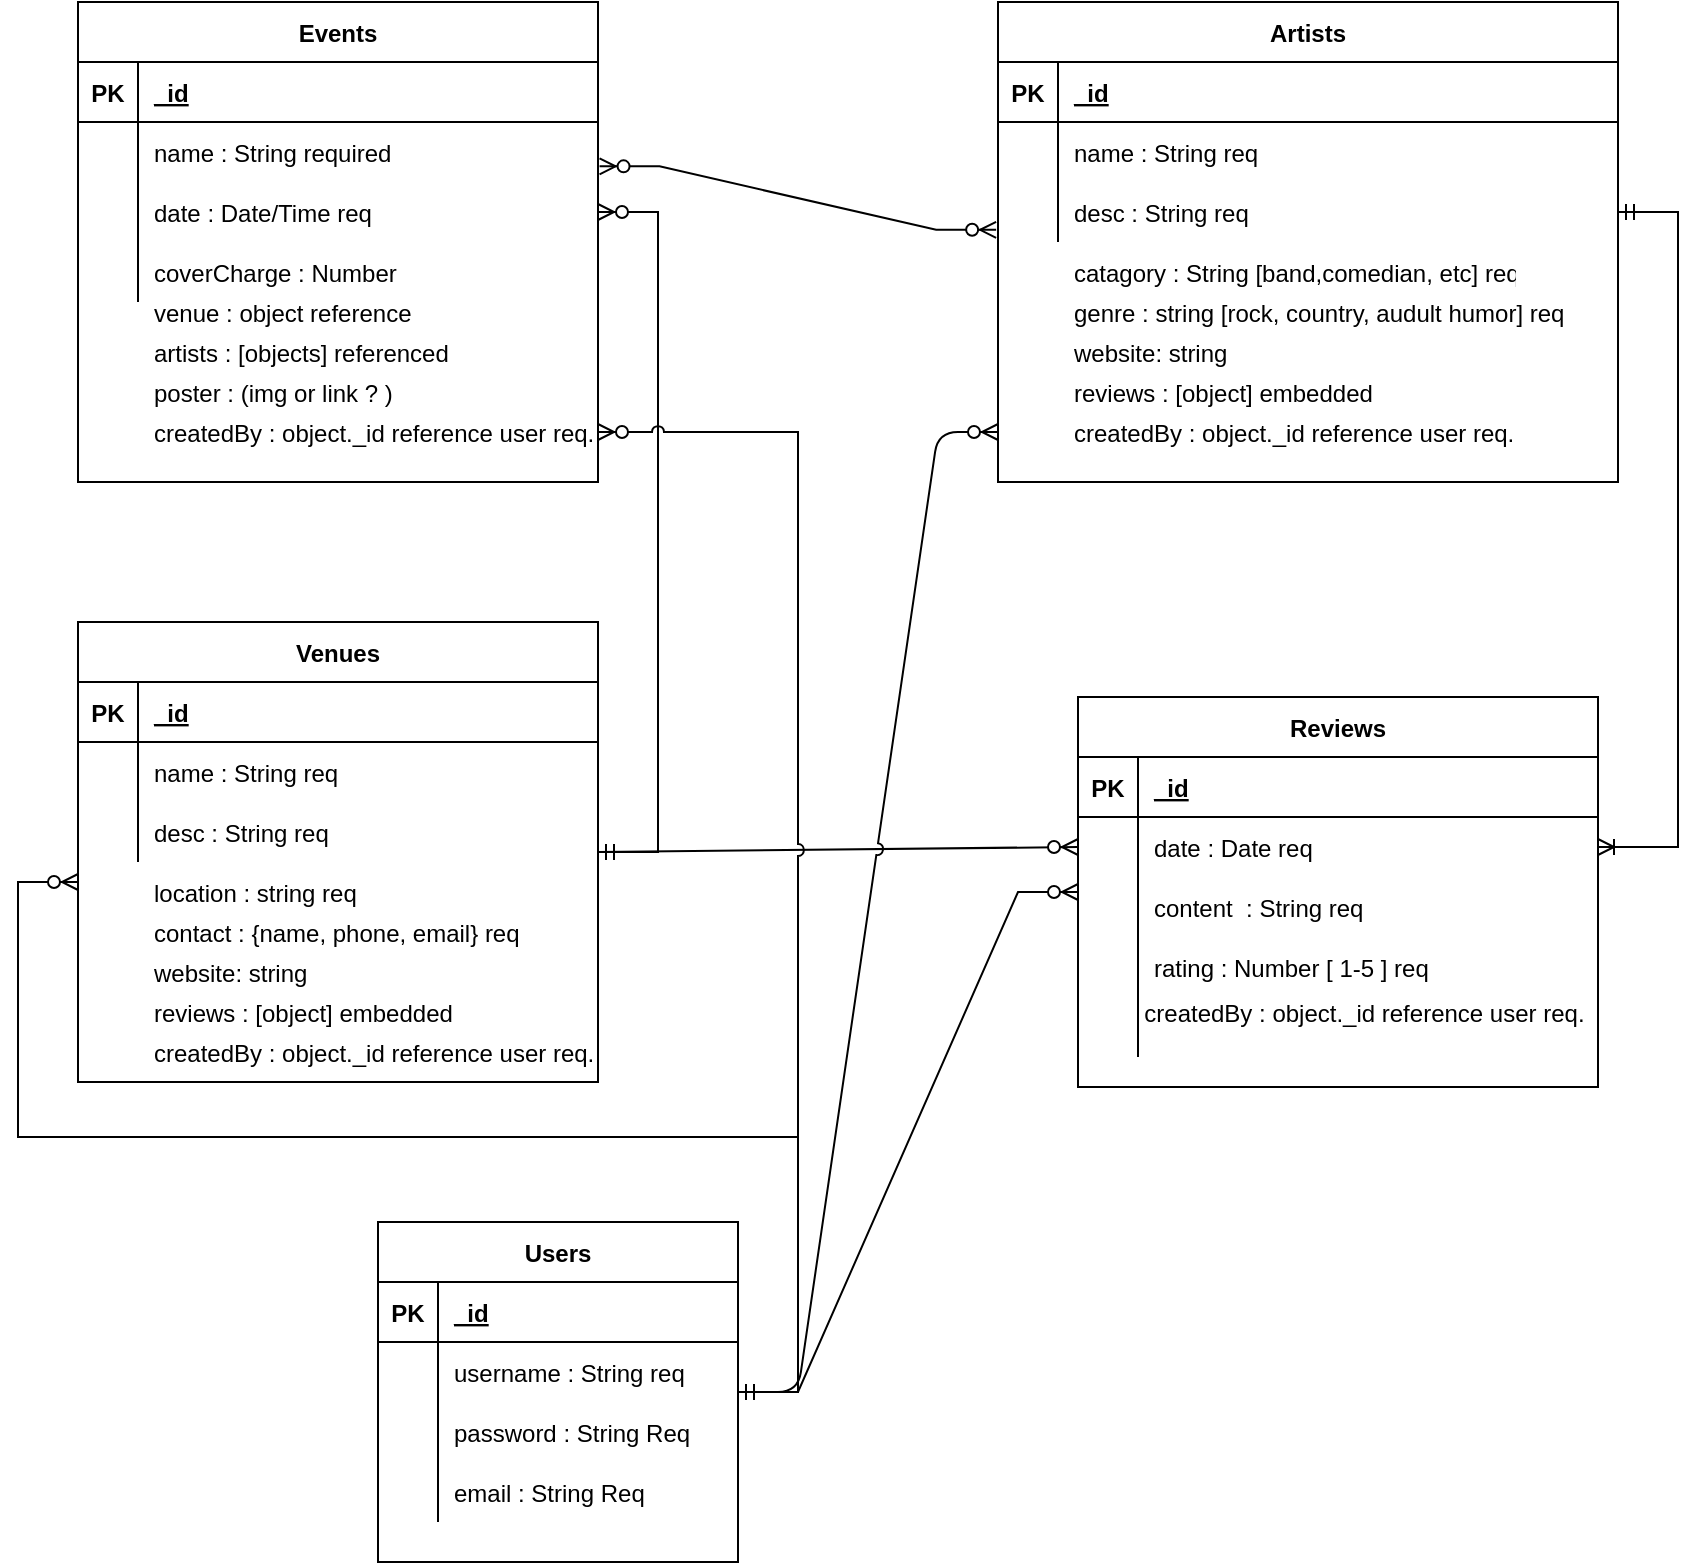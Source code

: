 <mxfile version="14.5.1" type="device"><diagram id="R2lEEEUBdFMjLlhIrx00" name="Page-1"><mxGraphModel dx="1422" dy="860" grid="1" gridSize="10" guides="1" tooltips="1" connect="1" arrows="1" fold="1" page="1" pageScale="1" pageWidth="1100" pageHeight="850" math="0" shadow="0" extFonts="Permanent Marker^https://fonts.googleapis.com/css?family=Permanent+Marker"><root><mxCell id="0"/><mxCell id="1" parent="0"/><mxCell id="C-vyLk0tnHw3VtMMgP7b-2" value="Artists" style="shape=table;startSize=30;container=1;collapsible=1;childLayout=tableLayout;fixedRows=1;rowLines=0;fontStyle=1;align=center;resizeLast=1;" parent="1" vertex="1"><mxGeometry x="540" y="40" width="310" height="240" as="geometry"/></mxCell><mxCell id="C-vyLk0tnHw3VtMMgP7b-3" value="" style="shape=partialRectangle;collapsible=0;dropTarget=0;pointerEvents=0;fillColor=none;points=[[0,0.5],[1,0.5]];portConstraint=eastwest;top=0;left=0;right=0;bottom=1;" parent="C-vyLk0tnHw3VtMMgP7b-2" vertex="1"><mxGeometry y="30" width="310" height="30" as="geometry"/></mxCell><mxCell id="C-vyLk0tnHw3VtMMgP7b-4" value="PK" style="shape=partialRectangle;overflow=hidden;connectable=0;fillColor=none;top=0;left=0;bottom=0;right=0;fontStyle=1;" parent="C-vyLk0tnHw3VtMMgP7b-3" vertex="1"><mxGeometry width="30" height="30" as="geometry"/></mxCell><mxCell id="C-vyLk0tnHw3VtMMgP7b-5" value="_id" style="shape=partialRectangle;overflow=hidden;connectable=0;fillColor=none;top=0;left=0;bottom=0;right=0;align=left;spacingLeft=6;fontStyle=5;" parent="C-vyLk0tnHw3VtMMgP7b-3" vertex="1"><mxGeometry x="30" width="280" height="30" as="geometry"/></mxCell><mxCell id="C-vyLk0tnHw3VtMMgP7b-6" value="" style="shape=partialRectangle;collapsible=0;dropTarget=0;pointerEvents=0;fillColor=none;points=[[0,0.5],[1,0.5]];portConstraint=eastwest;top=0;left=0;right=0;bottom=0;" parent="C-vyLk0tnHw3VtMMgP7b-2" vertex="1"><mxGeometry y="60" width="310" height="30" as="geometry"/></mxCell><mxCell id="C-vyLk0tnHw3VtMMgP7b-7" value="" style="shape=partialRectangle;overflow=hidden;connectable=0;fillColor=none;top=0;left=0;bottom=0;right=0;" parent="C-vyLk0tnHw3VtMMgP7b-6" vertex="1"><mxGeometry width="30" height="30" as="geometry"/></mxCell><mxCell id="C-vyLk0tnHw3VtMMgP7b-8" value="name : String req" style="shape=partialRectangle;overflow=hidden;connectable=0;fillColor=none;top=0;left=0;bottom=0;right=0;align=left;spacingLeft=6;" parent="C-vyLk0tnHw3VtMMgP7b-6" vertex="1"><mxGeometry x="30" width="280" height="30" as="geometry"/></mxCell><mxCell id="C-vyLk0tnHw3VtMMgP7b-9" value="" style="shape=partialRectangle;collapsible=0;dropTarget=0;pointerEvents=0;fillColor=none;points=[[0,0.5],[1,0.5]];portConstraint=eastwest;top=0;left=0;right=0;bottom=0;" parent="C-vyLk0tnHw3VtMMgP7b-2" vertex="1"><mxGeometry y="90" width="310" height="30" as="geometry"/></mxCell><mxCell id="C-vyLk0tnHw3VtMMgP7b-10" value="" style="shape=partialRectangle;overflow=hidden;connectable=0;fillColor=none;top=0;left=0;bottom=0;right=0;" parent="C-vyLk0tnHw3VtMMgP7b-9" vertex="1"><mxGeometry width="30" height="30" as="geometry"/></mxCell><mxCell id="C-vyLk0tnHw3VtMMgP7b-11" value="desc : String req" style="shape=partialRectangle;overflow=hidden;connectable=0;fillColor=none;top=0;left=0;bottom=0;right=0;align=left;spacingLeft=6;" parent="C-vyLk0tnHw3VtMMgP7b-9" vertex="1"><mxGeometry x="30" width="280" height="30" as="geometry"/></mxCell><mxCell id="C-vyLk0tnHw3VtMMgP7b-13" value="Reviews" style="shape=table;startSize=30;container=1;collapsible=1;childLayout=tableLayout;fixedRows=1;rowLines=0;fontStyle=1;align=center;resizeLast=1;" parent="1" vertex="1"><mxGeometry x="580" y="387.5" width="260" height="195" as="geometry"/></mxCell><mxCell id="C-vyLk0tnHw3VtMMgP7b-14" value="" style="shape=partialRectangle;collapsible=0;dropTarget=0;pointerEvents=0;fillColor=none;points=[[0,0.5],[1,0.5]];portConstraint=eastwest;top=0;left=0;right=0;bottom=1;" parent="C-vyLk0tnHw3VtMMgP7b-13" vertex="1"><mxGeometry y="30" width="260" height="30" as="geometry"/></mxCell><mxCell id="C-vyLk0tnHw3VtMMgP7b-15" value="PK" style="shape=partialRectangle;overflow=hidden;connectable=0;fillColor=none;top=0;left=0;bottom=0;right=0;fontStyle=1;" parent="C-vyLk0tnHw3VtMMgP7b-14" vertex="1"><mxGeometry width="30" height="30" as="geometry"/></mxCell><mxCell id="C-vyLk0tnHw3VtMMgP7b-16" value="_id" style="shape=partialRectangle;overflow=hidden;connectable=0;fillColor=none;top=0;left=0;bottom=0;right=0;align=left;spacingLeft=6;fontStyle=5;" parent="C-vyLk0tnHw3VtMMgP7b-14" vertex="1"><mxGeometry x="30" width="230" height="30" as="geometry"/></mxCell><mxCell id="C-vyLk0tnHw3VtMMgP7b-17" value="" style="shape=partialRectangle;collapsible=0;dropTarget=0;pointerEvents=0;fillColor=none;points=[[0,0.5],[1,0.5]];portConstraint=eastwest;top=0;left=0;right=0;bottom=0;" parent="C-vyLk0tnHw3VtMMgP7b-13" vertex="1"><mxGeometry y="60" width="260" height="30" as="geometry"/></mxCell><mxCell id="C-vyLk0tnHw3VtMMgP7b-18" value="" style="shape=partialRectangle;overflow=hidden;connectable=0;fillColor=none;top=0;left=0;bottom=0;right=0;" parent="C-vyLk0tnHw3VtMMgP7b-17" vertex="1"><mxGeometry width="30" height="30" as="geometry"/></mxCell><mxCell id="C-vyLk0tnHw3VtMMgP7b-19" value="date : Date req" style="shape=partialRectangle;overflow=hidden;connectable=0;fillColor=none;top=0;left=0;bottom=0;right=0;align=left;spacingLeft=6;" parent="C-vyLk0tnHw3VtMMgP7b-17" vertex="1"><mxGeometry x="30" width="230" height="30" as="geometry"/></mxCell><mxCell id="C-vyLk0tnHw3VtMMgP7b-20" value="" style="shape=partialRectangle;collapsible=0;dropTarget=0;pointerEvents=0;fillColor=none;points=[[0,0.5],[1,0.5]];portConstraint=eastwest;top=0;left=0;right=0;bottom=0;" parent="C-vyLk0tnHw3VtMMgP7b-13" vertex="1"><mxGeometry y="90" width="260" height="30" as="geometry"/></mxCell><mxCell id="C-vyLk0tnHw3VtMMgP7b-21" value="" style="shape=partialRectangle;overflow=hidden;connectable=0;fillColor=none;top=0;left=0;bottom=0;right=0;" parent="C-vyLk0tnHw3VtMMgP7b-20" vertex="1"><mxGeometry width="30" height="30" as="geometry"/></mxCell><mxCell id="C-vyLk0tnHw3VtMMgP7b-22" value="content  : String req" style="shape=partialRectangle;overflow=hidden;connectable=0;fillColor=none;top=0;left=0;bottom=0;right=0;align=left;spacingLeft=6;" parent="C-vyLk0tnHw3VtMMgP7b-20" vertex="1"><mxGeometry x="30" width="230" height="30" as="geometry"/></mxCell><mxCell id="HlqnHTgmueN64meWmx0p-31" value="" style="shape=partialRectangle;collapsible=0;dropTarget=0;pointerEvents=0;fillColor=none;top=0;left=0;bottom=0;right=0;points=[[0,0.5],[1,0.5]];portConstraint=eastwest;" vertex="1" parent="C-vyLk0tnHw3VtMMgP7b-13"><mxGeometry y="120" width="260" height="30" as="geometry"/></mxCell><mxCell id="HlqnHTgmueN64meWmx0p-32" value="" style="shape=partialRectangle;connectable=0;fillColor=none;top=0;left=0;bottom=0;right=0;editable=1;overflow=hidden;" vertex="1" parent="HlqnHTgmueN64meWmx0p-31"><mxGeometry width="30" height="30" as="geometry"/></mxCell><mxCell id="HlqnHTgmueN64meWmx0p-33" value="rating : Number [ 1-5 ] req" style="shape=partialRectangle;connectable=0;fillColor=none;top=0;left=0;bottom=0;right=0;align=left;spacingLeft=6;overflow=hidden;" vertex="1" parent="HlqnHTgmueN64meWmx0p-31"><mxGeometry x="30" width="230" height="30" as="geometry"/></mxCell><mxCell id="HlqnHTgmueN64meWmx0p-35" value="" style="shape=partialRectangle;collapsible=0;dropTarget=0;pointerEvents=0;fillColor=none;top=0;left=0;bottom=0;right=0;points=[[0,0.5],[1,0.5]];portConstraint=eastwest;" vertex="1" parent="C-vyLk0tnHw3VtMMgP7b-13"><mxGeometry y="150" width="260" height="30" as="geometry"/></mxCell><mxCell id="HlqnHTgmueN64meWmx0p-36" value="" style="shape=partialRectangle;connectable=0;fillColor=none;top=0;left=0;bottom=0;right=0;editable=1;overflow=hidden;" vertex="1" parent="HlqnHTgmueN64meWmx0p-35"><mxGeometry width="30" height="30" as="geometry"/></mxCell><mxCell id="HlqnHTgmueN64meWmx0p-37" value="" style="shape=partialRectangle;connectable=0;fillColor=none;top=0;left=0;bottom=0;right=0;align=left;spacingLeft=6;overflow=hidden;" vertex="1" parent="HlqnHTgmueN64meWmx0p-35"><mxGeometry x="30" width="230" height="30" as="geometry"/></mxCell><mxCell id="C-vyLk0tnHw3VtMMgP7b-23" value="Events" style="shape=table;startSize=30;container=1;collapsible=1;childLayout=tableLayout;fixedRows=1;rowLines=0;fontStyle=1;align=center;resizeLast=1;" parent="1" vertex="1"><mxGeometry x="80" y="40" width="260" height="240" as="geometry"/></mxCell><mxCell id="C-vyLk0tnHw3VtMMgP7b-24" value="" style="shape=partialRectangle;collapsible=0;dropTarget=0;pointerEvents=0;fillColor=none;points=[[0,0.5],[1,0.5]];portConstraint=eastwest;top=0;left=0;right=0;bottom=1;" parent="C-vyLk0tnHw3VtMMgP7b-23" vertex="1"><mxGeometry y="30" width="260" height="30" as="geometry"/></mxCell><mxCell id="C-vyLk0tnHw3VtMMgP7b-25" value="PK" style="shape=partialRectangle;overflow=hidden;connectable=0;fillColor=none;top=0;left=0;bottom=0;right=0;fontStyle=1;" parent="C-vyLk0tnHw3VtMMgP7b-24" vertex="1"><mxGeometry width="30" height="30" as="geometry"/></mxCell><mxCell id="C-vyLk0tnHw3VtMMgP7b-26" value="_id" style="shape=partialRectangle;overflow=hidden;connectable=0;fillColor=none;top=0;left=0;bottom=0;right=0;align=left;spacingLeft=6;fontStyle=5;" parent="C-vyLk0tnHw3VtMMgP7b-24" vertex="1"><mxGeometry x="30" width="230" height="30" as="geometry"/></mxCell><mxCell id="C-vyLk0tnHw3VtMMgP7b-27" value="" style="shape=partialRectangle;collapsible=0;dropTarget=0;pointerEvents=0;fillColor=none;points=[[0,0.5],[1,0.5]];portConstraint=eastwest;top=0;left=0;right=0;bottom=0;" parent="C-vyLk0tnHw3VtMMgP7b-23" vertex="1"><mxGeometry y="60" width="260" height="30" as="geometry"/></mxCell><mxCell id="C-vyLk0tnHw3VtMMgP7b-28" value="" style="shape=partialRectangle;overflow=hidden;connectable=0;fillColor=none;top=0;left=0;bottom=0;right=0;" parent="C-vyLk0tnHw3VtMMgP7b-27" vertex="1"><mxGeometry width="30" height="30" as="geometry"/></mxCell><mxCell id="C-vyLk0tnHw3VtMMgP7b-29" value="name : String required" style="shape=partialRectangle;overflow=hidden;connectable=0;fillColor=none;top=0;left=0;bottom=0;right=0;align=left;spacingLeft=6;" parent="C-vyLk0tnHw3VtMMgP7b-27" vertex="1"><mxGeometry x="30" width="230" height="30" as="geometry"/></mxCell><mxCell id="HlqnHTgmueN64meWmx0p-2" value="" style="shape=partialRectangle;collapsible=0;dropTarget=0;pointerEvents=0;fillColor=none;top=0;left=0;bottom=0;right=0;points=[[0,0.5],[1,0.5]];portConstraint=eastwest;" vertex="1" parent="C-vyLk0tnHw3VtMMgP7b-23"><mxGeometry y="90" width="260" height="30" as="geometry"/></mxCell><mxCell id="HlqnHTgmueN64meWmx0p-3" value="" style="shape=partialRectangle;connectable=0;fillColor=none;top=0;left=0;bottom=0;right=0;editable=1;overflow=hidden;" vertex="1" parent="HlqnHTgmueN64meWmx0p-2"><mxGeometry width="30" height="30" as="geometry"/></mxCell><mxCell id="HlqnHTgmueN64meWmx0p-4" value="date : Date/Time req" style="shape=partialRectangle;connectable=0;fillColor=none;top=0;left=0;bottom=0;right=0;align=left;spacingLeft=6;overflow=hidden;" vertex="1" parent="HlqnHTgmueN64meWmx0p-2"><mxGeometry x="30" width="230" height="30" as="geometry"/></mxCell><mxCell id="HlqnHTgmueN64meWmx0p-6" value="" style="shape=partialRectangle;collapsible=0;dropTarget=0;pointerEvents=0;fillColor=none;top=0;left=0;bottom=0;right=0;points=[[0,0.5],[1,0.5]];portConstraint=eastwest;" vertex="1" parent="C-vyLk0tnHw3VtMMgP7b-23"><mxGeometry y="120" width="260" height="30" as="geometry"/></mxCell><mxCell id="HlqnHTgmueN64meWmx0p-7" value="" style="shape=partialRectangle;connectable=0;fillColor=none;top=0;left=0;bottom=0;right=0;editable=1;overflow=hidden;" vertex="1" parent="HlqnHTgmueN64meWmx0p-6"><mxGeometry width="30" height="30" as="geometry"/></mxCell><mxCell id="HlqnHTgmueN64meWmx0p-8" value="coverCharge : Number " style="shape=partialRectangle;connectable=0;fillColor=none;top=0;left=0;bottom=0;right=0;align=left;spacingLeft=6;overflow=hidden;" vertex="1" parent="HlqnHTgmueN64meWmx0p-6"><mxGeometry x="30" width="230" height="30" as="geometry"/></mxCell><mxCell id="HlqnHTgmueN64meWmx0p-9" value="venue : object reference" style="shape=partialRectangle;connectable=0;fillColor=none;top=0;left=0;bottom=0;right=0;align=left;spacingLeft=6;overflow=hidden;" vertex="1" parent="1"><mxGeometry x="110" y="180" width="220" height="30" as="geometry"/></mxCell><mxCell id="HlqnHTgmueN64meWmx0p-10" value="artists : [objects] referenced" style="shape=partialRectangle;connectable=0;fillColor=none;top=0;left=0;bottom=0;right=0;align=left;spacingLeft=6;overflow=hidden;" vertex="1" parent="1"><mxGeometry x="110" y="200" width="220" height="30" as="geometry"/></mxCell><mxCell id="HlqnHTgmueN64meWmx0p-11" value="poster : (img or link ? )" style="shape=partialRectangle;connectable=0;fillColor=none;top=0;left=0;bottom=0;right=0;align=left;spacingLeft=6;overflow=hidden;" vertex="1" parent="1"><mxGeometry x="110" y="220" width="220" height="30" as="geometry"/></mxCell><mxCell id="HlqnHTgmueN64meWmx0p-12" value="catagory : String [band,comedian, etc] req" style="shape=partialRectangle;overflow=hidden;connectable=0;fillColor=none;top=0;left=0;bottom=0;right=0;align=left;spacingLeft=6;" vertex="1" parent="1"><mxGeometry x="570" y="160" width="230" height="30" as="geometry"/></mxCell><mxCell id="HlqnHTgmueN64meWmx0p-13" value="genre : string [rock, country, audult humor] req" style="shape=partialRectangle;overflow=hidden;connectable=0;fillColor=none;top=0;left=0;bottom=0;right=0;align=left;spacingLeft=6;" vertex="1" parent="1"><mxGeometry x="570" y="180" width="260" height="30" as="geometry"/></mxCell><mxCell id="HlqnHTgmueN64meWmx0p-14" value="website: string" style="shape=partialRectangle;overflow=hidden;connectable=0;fillColor=none;top=0;left=0;bottom=0;right=0;align=left;spacingLeft=6;" vertex="1" parent="1"><mxGeometry x="570" y="200" width="230" height="30" as="geometry"/></mxCell><mxCell id="HlqnHTgmueN64meWmx0p-15" value="reviews : [object] embedded" style="shape=partialRectangle;overflow=hidden;connectable=0;fillColor=none;top=0;left=0;bottom=0;right=0;align=left;spacingLeft=6;" vertex="1" parent="1"><mxGeometry x="570" y="220" width="250" height="30" as="geometry"/></mxCell><mxCell id="HlqnHTgmueN64meWmx0p-16" value="Venues" style="shape=table;startSize=30;container=1;collapsible=1;childLayout=tableLayout;fixedRows=1;rowLines=0;fontStyle=1;align=center;resizeLast=1;" vertex="1" parent="1"><mxGeometry x="80" y="350" width="260" height="230" as="geometry"/></mxCell><mxCell id="HlqnHTgmueN64meWmx0p-17" value="" style="shape=partialRectangle;collapsible=0;dropTarget=0;pointerEvents=0;fillColor=none;points=[[0,0.5],[1,0.5]];portConstraint=eastwest;top=0;left=0;right=0;bottom=1;" vertex="1" parent="HlqnHTgmueN64meWmx0p-16"><mxGeometry y="30" width="260" height="30" as="geometry"/></mxCell><mxCell id="HlqnHTgmueN64meWmx0p-18" value="PK" style="shape=partialRectangle;overflow=hidden;connectable=0;fillColor=none;top=0;left=0;bottom=0;right=0;fontStyle=1;" vertex="1" parent="HlqnHTgmueN64meWmx0p-17"><mxGeometry width="30" height="30" as="geometry"/></mxCell><mxCell id="HlqnHTgmueN64meWmx0p-19" value="_id" style="shape=partialRectangle;overflow=hidden;connectable=0;fillColor=none;top=0;left=0;bottom=0;right=0;align=left;spacingLeft=6;fontStyle=5;" vertex="1" parent="HlqnHTgmueN64meWmx0p-17"><mxGeometry x="30" width="230" height="30" as="geometry"/></mxCell><mxCell id="HlqnHTgmueN64meWmx0p-20" value="" style="shape=partialRectangle;collapsible=0;dropTarget=0;pointerEvents=0;fillColor=none;points=[[0,0.5],[1,0.5]];portConstraint=eastwest;top=0;left=0;right=0;bottom=0;" vertex="1" parent="HlqnHTgmueN64meWmx0p-16"><mxGeometry y="60" width="260" height="30" as="geometry"/></mxCell><mxCell id="HlqnHTgmueN64meWmx0p-21" value="" style="shape=partialRectangle;overflow=hidden;connectable=0;fillColor=none;top=0;left=0;bottom=0;right=0;" vertex="1" parent="HlqnHTgmueN64meWmx0p-20"><mxGeometry width="30" height="30" as="geometry"/></mxCell><mxCell id="HlqnHTgmueN64meWmx0p-22" value="name : String req" style="shape=partialRectangle;overflow=hidden;connectable=0;fillColor=none;top=0;left=0;bottom=0;right=0;align=left;spacingLeft=6;" vertex="1" parent="HlqnHTgmueN64meWmx0p-20"><mxGeometry x="30" width="230" height="30" as="geometry"/></mxCell><mxCell id="HlqnHTgmueN64meWmx0p-23" value="" style="shape=partialRectangle;collapsible=0;dropTarget=0;pointerEvents=0;fillColor=none;points=[[0,0.5],[1,0.5]];portConstraint=eastwest;top=0;left=0;right=0;bottom=0;" vertex="1" parent="HlqnHTgmueN64meWmx0p-16"><mxGeometry y="90" width="260" height="30" as="geometry"/></mxCell><mxCell id="HlqnHTgmueN64meWmx0p-24" value="" style="shape=partialRectangle;overflow=hidden;connectable=0;fillColor=none;top=0;left=0;bottom=0;right=0;" vertex="1" parent="HlqnHTgmueN64meWmx0p-23"><mxGeometry width="30" height="30" as="geometry"/></mxCell><mxCell id="HlqnHTgmueN64meWmx0p-25" value="desc : String req" style="shape=partialRectangle;overflow=hidden;connectable=0;fillColor=none;top=0;left=0;bottom=0;right=0;align=left;spacingLeft=6;" vertex="1" parent="HlqnHTgmueN64meWmx0p-23"><mxGeometry x="30" width="230" height="30" as="geometry"/></mxCell><mxCell id="HlqnHTgmueN64meWmx0p-26" value="location : string req" style="shape=partialRectangle;overflow=hidden;connectable=0;fillColor=none;top=0;left=0;bottom=0;right=0;align=left;spacingLeft=6;" vertex="1" parent="1"><mxGeometry x="110" y="470" width="230" height="30" as="geometry"/></mxCell><mxCell id="HlqnHTgmueN64meWmx0p-27" value="contact : {name, phone, email} req" style="shape=partialRectangle;overflow=hidden;connectable=0;fillColor=none;top=0;left=0;bottom=0;right=0;align=left;spacingLeft=6;" vertex="1" parent="1"><mxGeometry x="110" y="490" width="200" height="30" as="geometry"/></mxCell><mxCell id="HlqnHTgmueN64meWmx0p-28" value="website: string" style="shape=partialRectangle;overflow=hidden;connectable=0;fillColor=none;top=0;left=0;bottom=0;right=0;align=left;spacingLeft=6;" vertex="1" parent="1"><mxGeometry x="110" y="510" width="230" height="30" as="geometry"/></mxCell><mxCell id="HlqnHTgmueN64meWmx0p-29" value="reviews : [object] embedded" style="shape=partialRectangle;overflow=hidden;connectable=0;fillColor=none;top=0;left=0;bottom=0;right=0;align=left;spacingLeft=6;" vertex="1" parent="1"><mxGeometry x="110" y="530" width="250" height="30" as="geometry"/></mxCell><mxCell id="HlqnHTgmueN64meWmx0p-42" value="" style="edgeStyle=entityRelationEdgeStyle;fontSize=12;html=1;endArrow=ERzeroToMany;startArrow=ERmandOne;rounded=0;jumpStyle=arc;" edge="1" parent="1" source="HlqnHTgmueN64meWmx0p-16" target="HlqnHTgmueN64meWmx0p-2"><mxGeometry width="100" height="100" relative="1" as="geometry"><mxPoint x="340" y="470" as="sourcePoint"/><mxPoint x="410" y="175" as="targetPoint"/></mxGeometry></mxCell><mxCell id="HlqnHTgmueN64meWmx0p-43" value="" style="edgeStyle=entityRelationEdgeStyle;fontSize=12;html=1;endArrow=ERzeroToMany;endFill=1;startArrow=ERzeroToMany;rounded=0;jumpStyle=arc;entryX=-0.003;entryY=0.797;entryDx=0;entryDy=0;entryPerimeter=0;exitX=1.003;exitY=0.739;exitDx=0;exitDy=0;exitPerimeter=0;" edge="1" parent="1" source="C-vyLk0tnHw3VtMMgP7b-27" target="C-vyLk0tnHw3VtMMgP7b-9"><mxGeometry width="100" height="100" relative="1" as="geometry"><mxPoint x="380" y="390" as="sourcePoint"/><mxPoint x="480" y="290" as="targetPoint"/></mxGeometry></mxCell><mxCell id="HlqnHTgmueN64meWmx0p-44" value="" style="edgeStyle=entityRelationEdgeStyle;fontSize=12;html=1;endArrow=ERzeroToMany;startArrow=ERmandOne;entryX=0;entryY=0.5;entryDx=0;entryDy=0;jumpStyle=arc;rounded=0;" edge="1" parent="1" source="HlqnHTgmueN64meWmx0p-16" target="C-vyLk0tnHw3VtMMgP7b-17"><mxGeometry width="100" height="100" relative="1" as="geometry"><mxPoint x="270" y="370" as="sourcePoint"/><mxPoint x="370" y="270" as="targetPoint"/></mxGeometry></mxCell><mxCell id="HlqnHTgmueN64meWmx0p-45" value="" style="edgeStyle=entityRelationEdgeStyle;fontSize=12;html=1;endArrow=ERoneToMany;startArrow=ERmandOne;rounded=0;jumpStyle=arc;entryX=1;entryY=0.5;entryDx=0;entryDy=0;" edge="1" parent="1" source="C-vyLk0tnHw3VtMMgP7b-9" target="C-vyLk0tnHw3VtMMgP7b-17"><mxGeometry width="100" height="100" relative="1" as="geometry"><mxPoint x="270" y="370" as="sourcePoint"/><mxPoint x="370" y="270" as="targetPoint"/></mxGeometry></mxCell><mxCell id="HlqnHTgmueN64meWmx0p-46" value="Users" style="shape=table;startSize=30;container=1;collapsible=1;childLayout=tableLayout;fixedRows=1;rowLines=0;fontStyle=1;align=center;resizeLast=1;" vertex="1" parent="1"><mxGeometry x="230" y="650" width="180" height="170" as="geometry"/></mxCell><mxCell id="HlqnHTgmueN64meWmx0p-47" value="" style="shape=partialRectangle;collapsible=0;dropTarget=0;pointerEvents=0;fillColor=none;top=0;left=0;bottom=1;right=0;points=[[0,0.5],[1,0.5]];portConstraint=eastwest;" vertex="1" parent="HlqnHTgmueN64meWmx0p-46"><mxGeometry y="30" width="180" height="30" as="geometry"/></mxCell><mxCell id="HlqnHTgmueN64meWmx0p-48" value="PK" style="shape=partialRectangle;connectable=0;fillColor=none;top=0;left=0;bottom=0;right=0;fontStyle=1;overflow=hidden;" vertex="1" parent="HlqnHTgmueN64meWmx0p-47"><mxGeometry width="30" height="30" as="geometry"/></mxCell><mxCell id="HlqnHTgmueN64meWmx0p-49" value="_id" style="shape=partialRectangle;connectable=0;fillColor=none;top=0;left=0;bottom=0;right=0;align=left;spacingLeft=6;fontStyle=5;overflow=hidden;" vertex="1" parent="HlqnHTgmueN64meWmx0p-47"><mxGeometry x="30" width="150" height="30" as="geometry"/></mxCell><mxCell id="HlqnHTgmueN64meWmx0p-50" value="" style="shape=partialRectangle;collapsible=0;dropTarget=0;pointerEvents=0;fillColor=none;top=0;left=0;bottom=0;right=0;points=[[0,0.5],[1,0.5]];portConstraint=eastwest;" vertex="1" parent="HlqnHTgmueN64meWmx0p-46"><mxGeometry y="60" width="180" height="30" as="geometry"/></mxCell><mxCell id="HlqnHTgmueN64meWmx0p-51" value="" style="shape=partialRectangle;connectable=0;fillColor=none;top=0;left=0;bottom=0;right=0;editable=1;overflow=hidden;" vertex="1" parent="HlqnHTgmueN64meWmx0p-50"><mxGeometry width="30" height="30" as="geometry"/></mxCell><mxCell id="HlqnHTgmueN64meWmx0p-52" value="username : String req" style="shape=partialRectangle;connectable=0;fillColor=none;top=0;left=0;bottom=0;right=0;align=left;spacingLeft=6;overflow=hidden;" vertex="1" parent="HlqnHTgmueN64meWmx0p-50"><mxGeometry x="30" width="150" height="30" as="geometry"/></mxCell><mxCell id="HlqnHTgmueN64meWmx0p-53" value="" style="shape=partialRectangle;collapsible=0;dropTarget=0;pointerEvents=0;fillColor=none;top=0;left=0;bottom=0;right=0;points=[[0,0.5],[1,0.5]];portConstraint=eastwest;" vertex="1" parent="HlqnHTgmueN64meWmx0p-46"><mxGeometry y="90" width="180" height="30" as="geometry"/></mxCell><mxCell id="HlqnHTgmueN64meWmx0p-54" value="" style="shape=partialRectangle;connectable=0;fillColor=none;top=0;left=0;bottom=0;right=0;editable=1;overflow=hidden;" vertex="1" parent="HlqnHTgmueN64meWmx0p-53"><mxGeometry width="30" height="30" as="geometry"/></mxCell><mxCell id="HlqnHTgmueN64meWmx0p-55" value="password : String Req" style="shape=partialRectangle;connectable=0;fillColor=none;top=0;left=0;bottom=0;right=0;align=left;spacingLeft=6;overflow=hidden;" vertex="1" parent="HlqnHTgmueN64meWmx0p-53"><mxGeometry x="30" width="150" height="30" as="geometry"/></mxCell><mxCell id="HlqnHTgmueN64meWmx0p-56" value="" style="shape=partialRectangle;collapsible=0;dropTarget=0;pointerEvents=0;fillColor=none;top=0;left=0;bottom=0;right=0;points=[[0,0.5],[1,0.5]];portConstraint=eastwest;" vertex="1" parent="HlqnHTgmueN64meWmx0p-46"><mxGeometry y="120" width="180" height="30" as="geometry"/></mxCell><mxCell id="HlqnHTgmueN64meWmx0p-57" value="" style="shape=partialRectangle;connectable=0;fillColor=none;top=0;left=0;bottom=0;right=0;editable=1;overflow=hidden;" vertex="1" parent="HlqnHTgmueN64meWmx0p-56"><mxGeometry width="30" height="30" as="geometry"/></mxCell><mxCell id="HlqnHTgmueN64meWmx0p-58" value="email : String Req" style="shape=partialRectangle;connectable=0;fillColor=none;top=0;left=0;bottom=0;right=0;align=left;spacingLeft=6;overflow=hidden;" vertex="1" parent="HlqnHTgmueN64meWmx0p-56"><mxGeometry x="30" width="150" height="30" as="geometry"/></mxCell><mxCell id="HlqnHTgmueN64meWmx0p-59" value="" style="shape=table;startSize=0;container=1;collapsible=1;childLayout=tableLayout;fixedRows=1;rowLines=0;fontStyle=0;align=center;resizeLast=1;strokeColor=none;fillColor=none;" vertex="1" parent="1"><mxGeometry x="80" y="240" width="260" height="30" as="geometry"/></mxCell><mxCell id="HlqnHTgmueN64meWmx0p-60" value="" style="shape=partialRectangle;collapsible=0;dropTarget=0;pointerEvents=0;fillColor=none;top=0;left=0;bottom=0;right=0;points=[[0,0.5],[1,0.5]];portConstraint=eastwest;" vertex="1" parent="HlqnHTgmueN64meWmx0p-59"><mxGeometry width="260" height="30" as="geometry"/></mxCell><mxCell id="HlqnHTgmueN64meWmx0p-61" value="" style="shape=partialRectangle;connectable=0;fillColor=none;top=0;left=0;bottom=0;right=0;editable=1;overflow=hidden;" vertex="1" parent="HlqnHTgmueN64meWmx0p-60"><mxGeometry width="30" height="30" as="geometry"/></mxCell><mxCell id="HlqnHTgmueN64meWmx0p-62" value="createdBy : object._id reference user req." style="shape=partialRectangle;connectable=0;fillColor=none;top=0;left=0;bottom=0;right=0;align=left;spacingLeft=6;overflow=hidden;" vertex="1" parent="HlqnHTgmueN64meWmx0p-60"><mxGeometry x="30" width="230" height="30" as="geometry"/></mxCell><mxCell id="HlqnHTgmueN64meWmx0p-63" value="" style="shape=partialRectangle;collapsible=0;dropTarget=0;pointerEvents=0;fillColor=none;top=0;left=0;bottom=0;right=0;points=[[0,0.5],[1,0.5]];portConstraint=eastwest;" vertex="1" parent="1"><mxGeometry x="540" y="240" width="310" height="30" as="geometry"/></mxCell><mxCell id="HlqnHTgmueN64meWmx0p-64" value="" style="shape=partialRectangle;connectable=0;fillColor=none;top=0;left=0;bottom=0;right=0;editable=1;overflow=hidden;" vertex="1" parent="HlqnHTgmueN64meWmx0p-63"><mxGeometry width="30" height="30" as="geometry"/></mxCell><mxCell id="HlqnHTgmueN64meWmx0p-65" value="createdBy : object._id reference user req." style="shape=partialRectangle;connectable=0;fillColor=none;top=0;left=0;bottom=0;right=0;align=left;spacingLeft=6;overflow=hidden;" vertex="1" parent="HlqnHTgmueN64meWmx0p-63"><mxGeometry x="30" width="280" height="30" as="geometry"/></mxCell><mxCell id="HlqnHTgmueN64meWmx0p-66" value="" style="shape=partialRectangle;collapsible=0;dropTarget=0;pointerEvents=0;fillColor=none;top=0;left=0;bottom=0;right=0;points=[[0,0.5],[1,0.5]];portConstraint=eastwest;" vertex="1" parent="1"><mxGeometry x="80" y="550" width="310" height="30" as="geometry"/></mxCell><mxCell id="HlqnHTgmueN64meWmx0p-67" value="" style="shape=partialRectangle;connectable=0;fillColor=none;top=0;left=0;bottom=0;right=0;editable=1;overflow=hidden;" vertex="1" parent="HlqnHTgmueN64meWmx0p-66"><mxGeometry width="30" height="30" as="geometry"/></mxCell><mxCell id="HlqnHTgmueN64meWmx0p-68" value="createdBy : object._id reference user req." style="shape=partialRectangle;connectable=0;fillColor=none;top=0;left=0;bottom=0;right=0;align=left;spacingLeft=6;overflow=hidden;" vertex="1" parent="HlqnHTgmueN64meWmx0p-66"><mxGeometry x="30" width="280" height="30" as="geometry"/></mxCell><mxCell id="HlqnHTgmueN64meWmx0p-69" value="" style="shape=partialRectangle;collapsible=0;dropTarget=0;pointerEvents=0;fillColor=none;top=0;left=0;bottom=0;right=0;points=[[0,0.5],[1,0.5]];portConstraint=eastwest;" vertex="1" parent="1"><mxGeometry x="580" y="530" width="260" height="30" as="geometry"/></mxCell><mxCell id="HlqnHTgmueN64meWmx0p-70" value="" style="shape=partialRectangle;connectable=0;fillColor=none;top=0;left=0;bottom=0;right=0;editable=1;overflow=hidden;" vertex="1" parent="HlqnHTgmueN64meWmx0p-69"><mxGeometry width="25.161" height="30" as="geometry"/></mxCell><mxCell id="HlqnHTgmueN64meWmx0p-71" value="createdBy : object._id reference user req." style="shape=partialRectangle;connectable=0;fillColor=none;top=0;left=0;bottom=0;right=0;align=left;spacingLeft=6;overflow=hidden;" vertex="1" parent="HlqnHTgmueN64meWmx0p-69"><mxGeometry x="25.161" width="234.839" height="30" as="geometry"/></mxCell><mxCell id="HlqnHTgmueN64meWmx0p-72" value="" style="edgeStyle=entityRelationEdgeStyle;fontSize=12;html=1;endArrow=ERzeroToMany;startArrow=ERmandOne;jumpStyle=arc;rounded=0;" edge="1" parent="1" source="HlqnHTgmueN64meWmx0p-46" target="C-vyLk0tnHw3VtMMgP7b-13"><mxGeometry width="100" height="100" relative="1" as="geometry"><mxPoint x="500" y="780" as="sourcePoint"/><mxPoint x="655" y="600" as="targetPoint"/></mxGeometry></mxCell><mxCell id="HlqnHTgmueN64meWmx0p-73" value="" style="edgeStyle=entityRelationEdgeStyle;fontSize=12;html=1;endArrow=ERzeroToMany;startArrow=ERmandOne;rounded=0;jumpStyle=arc;" edge="1" parent="1" source="HlqnHTgmueN64meWmx0p-46" target="HlqnHTgmueN64meWmx0p-60"><mxGeometry width="100" height="100" relative="1" as="geometry"><mxPoint x="185" y="750" as="sourcePoint"/><mxPoint x="285" y="650" as="targetPoint"/></mxGeometry></mxCell><mxCell id="HlqnHTgmueN64meWmx0p-74" value="" style="edgeStyle=entityRelationEdgeStyle;fontSize=12;html=1;endArrow=ERzeroToMany;startArrow=ERmandOne;rounded=0;jumpStyle=arc;" edge="1" parent="1" source="HlqnHTgmueN64meWmx0p-46"><mxGeometry width="100" height="100" relative="1" as="geometry"><mxPoint x="170" y="750" as="sourcePoint"/><mxPoint x="80" y="480" as="targetPoint"/></mxGeometry></mxCell><mxCell id="HlqnHTgmueN64meWmx0p-75" value="" style="edgeStyle=entityRelationEdgeStyle;fontSize=12;html=1;endArrow=ERzeroToMany;startArrow=ERmandOne;jumpStyle=arc;rounded=1;" edge="1" parent="1" source="HlqnHTgmueN64meWmx0p-46" target="HlqnHTgmueN64meWmx0p-63"><mxGeometry width="100" height="100" relative="1" as="geometry"><mxPoint x="50" y="730" as="sourcePoint"/><mxPoint x="150" y="630" as="targetPoint"/></mxGeometry></mxCell></root></mxGraphModel></diagram></mxfile>